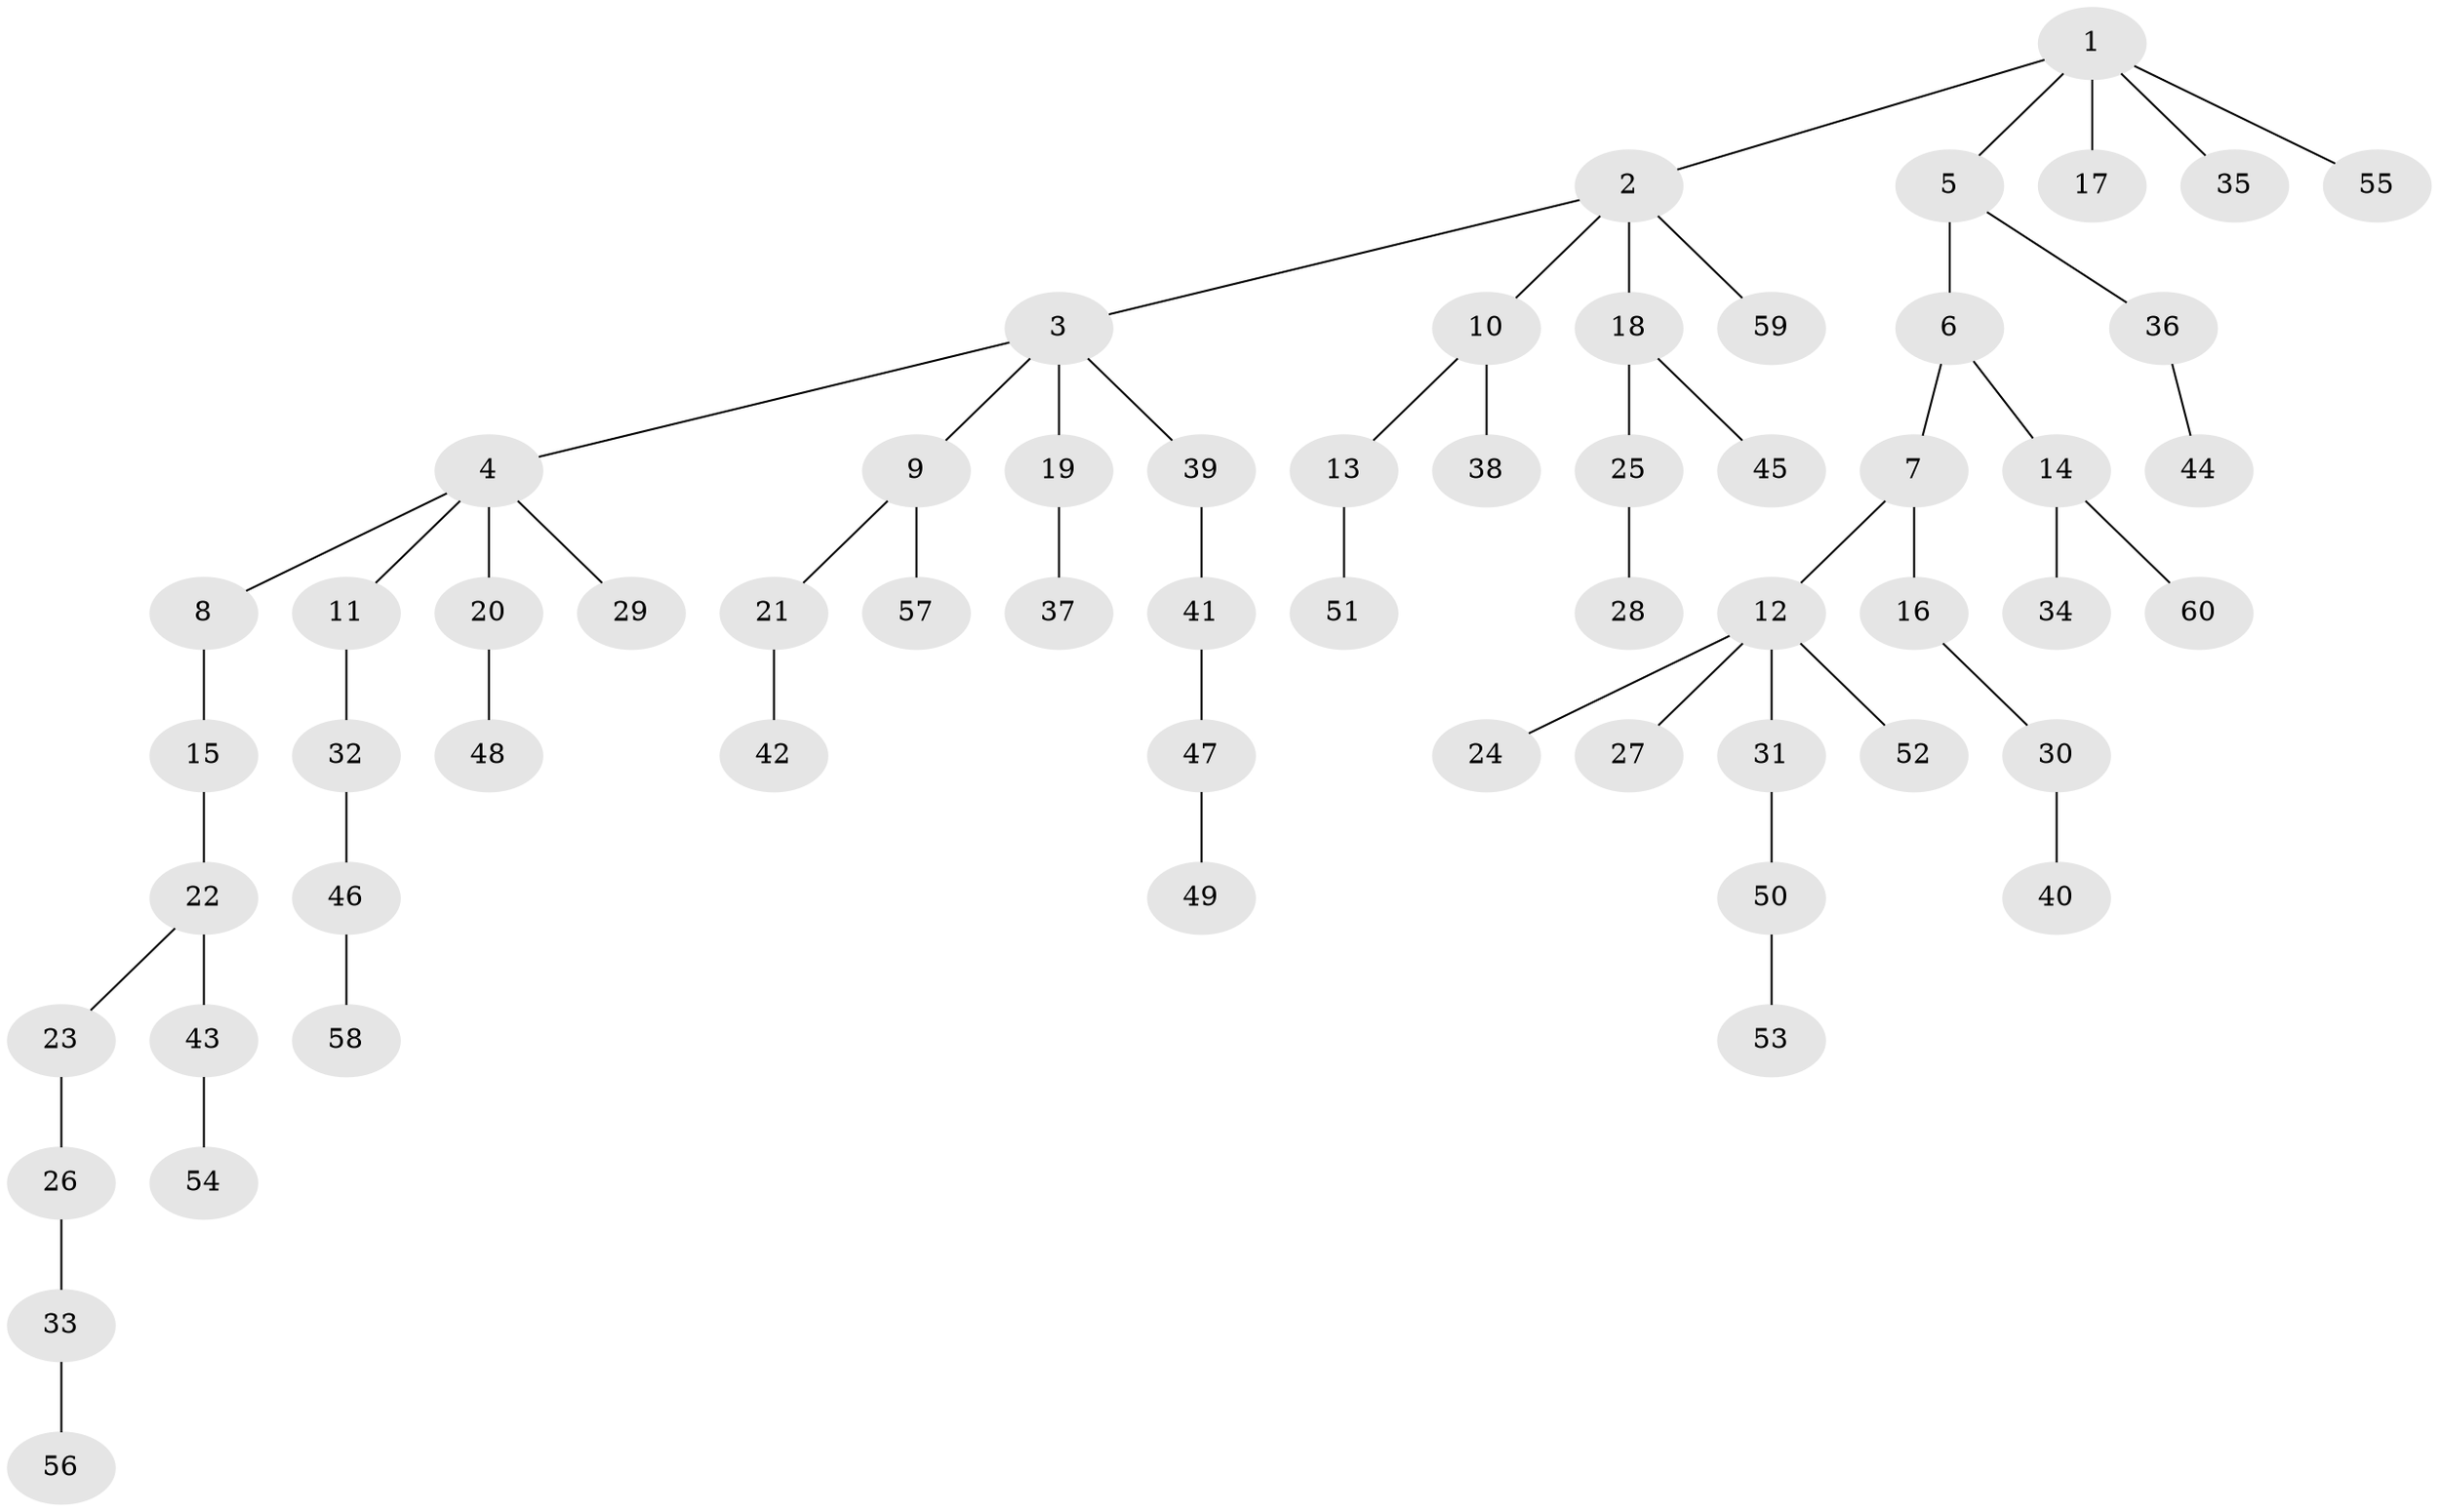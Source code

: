 // original degree distribution, {6: 0.030303030303030304, 5: 0.020202020202020204, 1: 0.5151515151515151, 4: 0.06060606060606061, 3: 0.1919191919191919, 2: 0.18181818181818182}
// Generated by graph-tools (version 1.1) at 2025/51/03/04/25 22:51:58]
// undirected, 60 vertices, 59 edges
graph export_dot {
  node [color=gray90,style=filled];
  1;
  2;
  3;
  4;
  5;
  6;
  7;
  8;
  9;
  10;
  11;
  12;
  13;
  14;
  15;
  16;
  17;
  18;
  19;
  20;
  21;
  22;
  23;
  24;
  25;
  26;
  27;
  28;
  29;
  30;
  31;
  32;
  33;
  34;
  35;
  36;
  37;
  38;
  39;
  40;
  41;
  42;
  43;
  44;
  45;
  46;
  47;
  48;
  49;
  50;
  51;
  52;
  53;
  54;
  55;
  56;
  57;
  58;
  59;
  60;
  1 -- 2 [weight=1.0];
  1 -- 5 [weight=1.0];
  1 -- 17 [weight=1.0];
  1 -- 35 [weight=1.0];
  1 -- 55 [weight=1.0];
  2 -- 3 [weight=1.0];
  2 -- 10 [weight=1.0];
  2 -- 18 [weight=1.0];
  2 -- 59 [weight=1.0];
  3 -- 4 [weight=1.0];
  3 -- 9 [weight=1.0];
  3 -- 19 [weight=1.0];
  3 -- 39 [weight=1.0];
  4 -- 8 [weight=1.0];
  4 -- 11 [weight=1.0];
  4 -- 20 [weight=1.0];
  4 -- 29 [weight=1.0];
  5 -- 6 [weight=1.0];
  5 -- 36 [weight=1.0];
  6 -- 7 [weight=1.0];
  6 -- 14 [weight=1.0];
  7 -- 12 [weight=1.0];
  7 -- 16 [weight=1.0];
  8 -- 15 [weight=1.0];
  9 -- 21 [weight=1.0];
  9 -- 57 [weight=1.0];
  10 -- 13 [weight=1.0];
  10 -- 38 [weight=1.0];
  11 -- 32 [weight=1.0];
  12 -- 24 [weight=1.0];
  12 -- 27 [weight=1.0];
  12 -- 31 [weight=1.0];
  12 -- 52 [weight=1.0];
  13 -- 51 [weight=1.0];
  14 -- 34 [weight=1.0];
  14 -- 60 [weight=1.0];
  15 -- 22 [weight=1.0];
  16 -- 30 [weight=1.0];
  18 -- 25 [weight=1.0];
  18 -- 45 [weight=1.0];
  19 -- 37 [weight=1.0];
  20 -- 48 [weight=1.0];
  21 -- 42 [weight=1.0];
  22 -- 23 [weight=1.0];
  22 -- 43 [weight=1.0];
  23 -- 26 [weight=1.0];
  25 -- 28 [weight=1.0];
  26 -- 33 [weight=1.0];
  30 -- 40 [weight=1.0];
  31 -- 50 [weight=1.0];
  32 -- 46 [weight=1.0];
  33 -- 56 [weight=1.0];
  36 -- 44 [weight=1.0];
  39 -- 41 [weight=1.0];
  41 -- 47 [weight=1.0];
  43 -- 54 [weight=1.0];
  46 -- 58 [weight=1.0];
  47 -- 49 [weight=1.0];
  50 -- 53 [weight=1.0];
}
